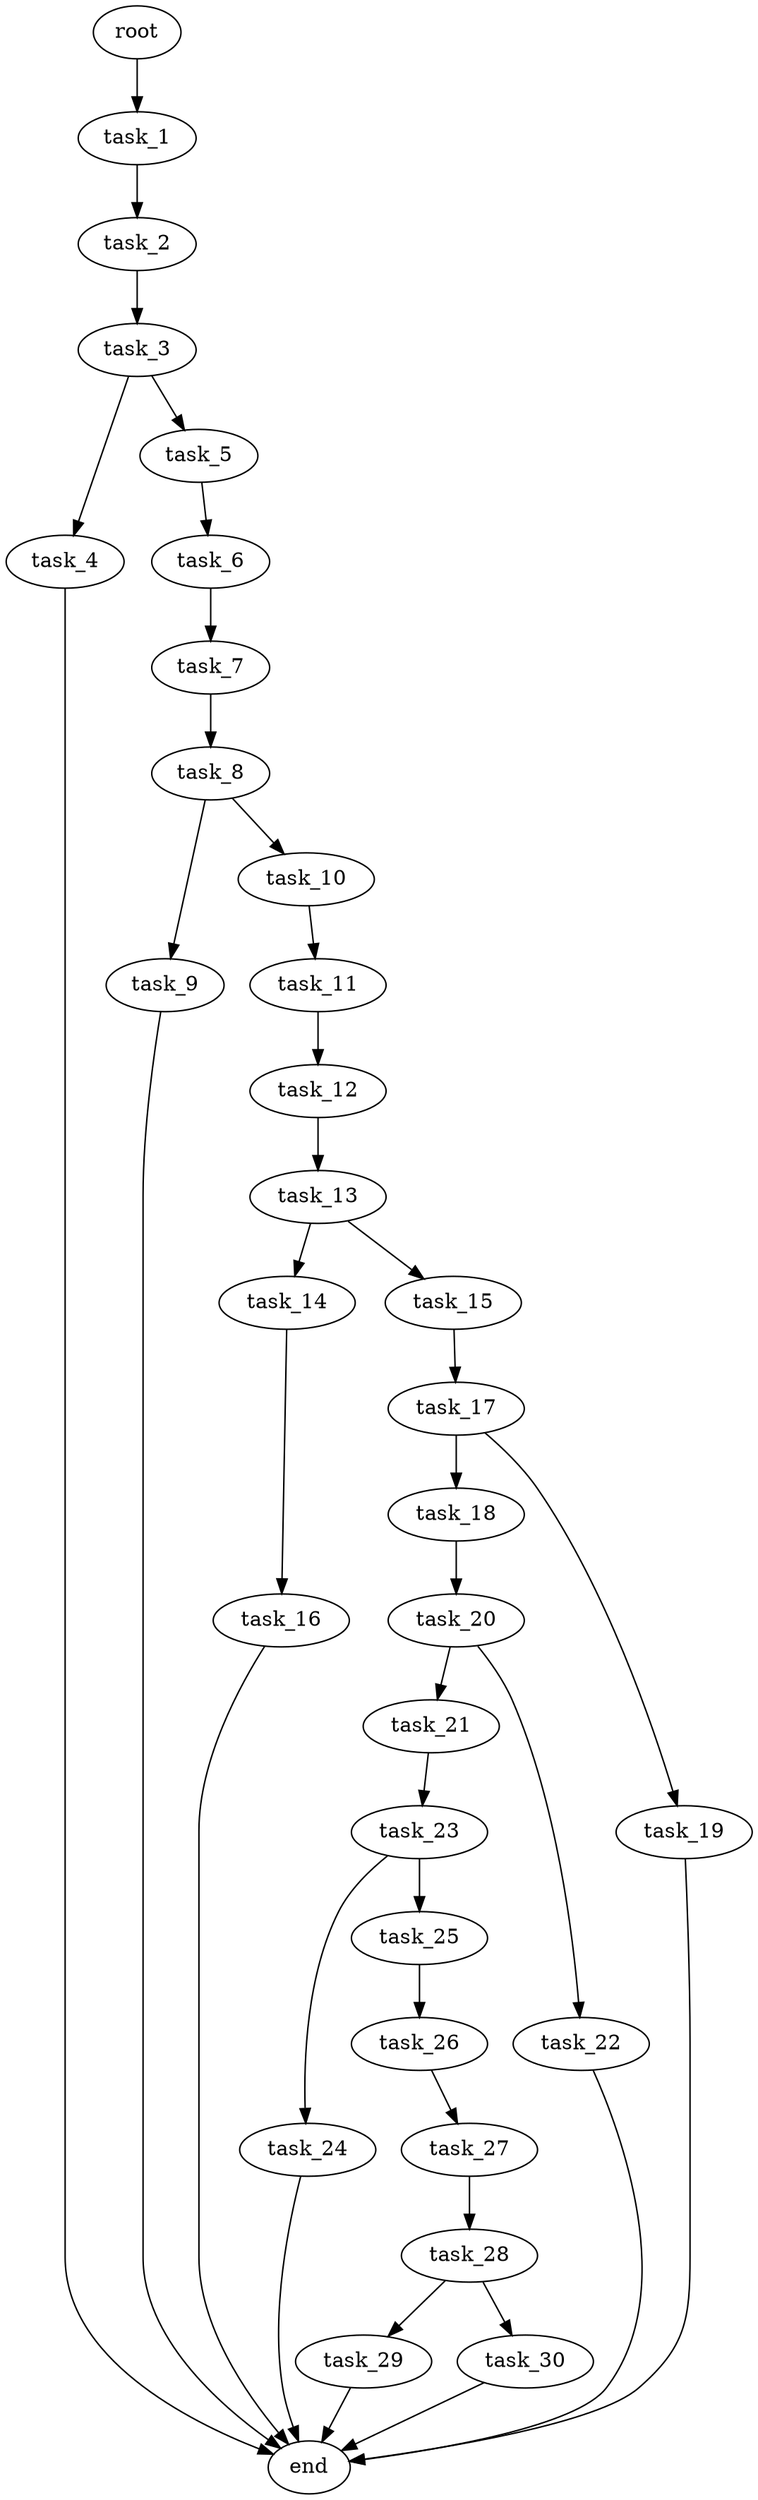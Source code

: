digraph G {
  root [size="0.000000e+00"];
  task_1 [size="8.777157e+08"];
  task_2 [size="8.923051e+08"];
  task_3 [size="7.406072e+09"];
  task_4 [size="9.372169e+09"];
  task_5 [size="7.446433e+09"];
  task_6 [size="1.161946e+09"];
  task_7 [size="3.678003e+09"];
  task_8 [size="8.533450e+09"];
  task_9 [size="9.540732e+09"];
  task_10 [size="5.769592e+09"];
  task_11 [size="1.778324e+07"];
  task_12 [size="6.197875e+08"];
  task_13 [size="5.356495e+09"];
  task_14 [size="8.471339e+09"];
  task_15 [size="9.798515e+09"];
  task_16 [size="3.197110e+09"];
  task_17 [size="3.650873e+09"];
  task_18 [size="6.793342e+09"];
  task_19 [size="7.965856e+09"];
  task_20 [size="5.197994e+09"];
  task_21 [size="6.016575e+09"];
  task_22 [size="2.222193e+09"];
  task_23 [size="3.953729e+09"];
  task_24 [size="5.383391e+09"];
  task_25 [size="4.606567e+09"];
  task_26 [size="1.447863e+09"];
  task_27 [size="9.428956e+09"];
  task_28 [size="8.372329e+09"];
  task_29 [size="4.998827e+09"];
  task_30 [size="4.558390e+09"];
  end [size="0.000000e+00"];

  root -> task_1 [size="1.000000e-12"];
  task_1 -> task_2 [size="8.923051e+07"];
  task_2 -> task_3 [size="7.406072e+08"];
  task_3 -> task_4 [size="9.372169e+08"];
  task_3 -> task_5 [size="7.446433e+08"];
  task_4 -> end [size="1.000000e-12"];
  task_5 -> task_6 [size="1.161946e+08"];
  task_6 -> task_7 [size="3.678003e+08"];
  task_7 -> task_8 [size="8.533450e+08"];
  task_8 -> task_9 [size="9.540732e+08"];
  task_8 -> task_10 [size="5.769592e+08"];
  task_9 -> end [size="1.000000e-12"];
  task_10 -> task_11 [size="1.778324e+06"];
  task_11 -> task_12 [size="6.197875e+07"];
  task_12 -> task_13 [size="5.356495e+08"];
  task_13 -> task_14 [size="8.471339e+08"];
  task_13 -> task_15 [size="9.798515e+08"];
  task_14 -> task_16 [size="3.197110e+08"];
  task_15 -> task_17 [size="3.650873e+08"];
  task_16 -> end [size="1.000000e-12"];
  task_17 -> task_18 [size="6.793342e+08"];
  task_17 -> task_19 [size="7.965856e+08"];
  task_18 -> task_20 [size="5.197994e+08"];
  task_19 -> end [size="1.000000e-12"];
  task_20 -> task_21 [size="6.016575e+08"];
  task_20 -> task_22 [size="2.222193e+08"];
  task_21 -> task_23 [size="3.953729e+08"];
  task_22 -> end [size="1.000000e-12"];
  task_23 -> task_24 [size="5.383391e+08"];
  task_23 -> task_25 [size="4.606567e+08"];
  task_24 -> end [size="1.000000e-12"];
  task_25 -> task_26 [size="1.447863e+08"];
  task_26 -> task_27 [size="9.428956e+08"];
  task_27 -> task_28 [size="8.372329e+08"];
  task_28 -> task_29 [size="4.998827e+08"];
  task_28 -> task_30 [size="4.558390e+08"];
  task_29 -> end [size="1.000000e-12"];
  task_30 -> end [size="1.000000e-12"];
}
